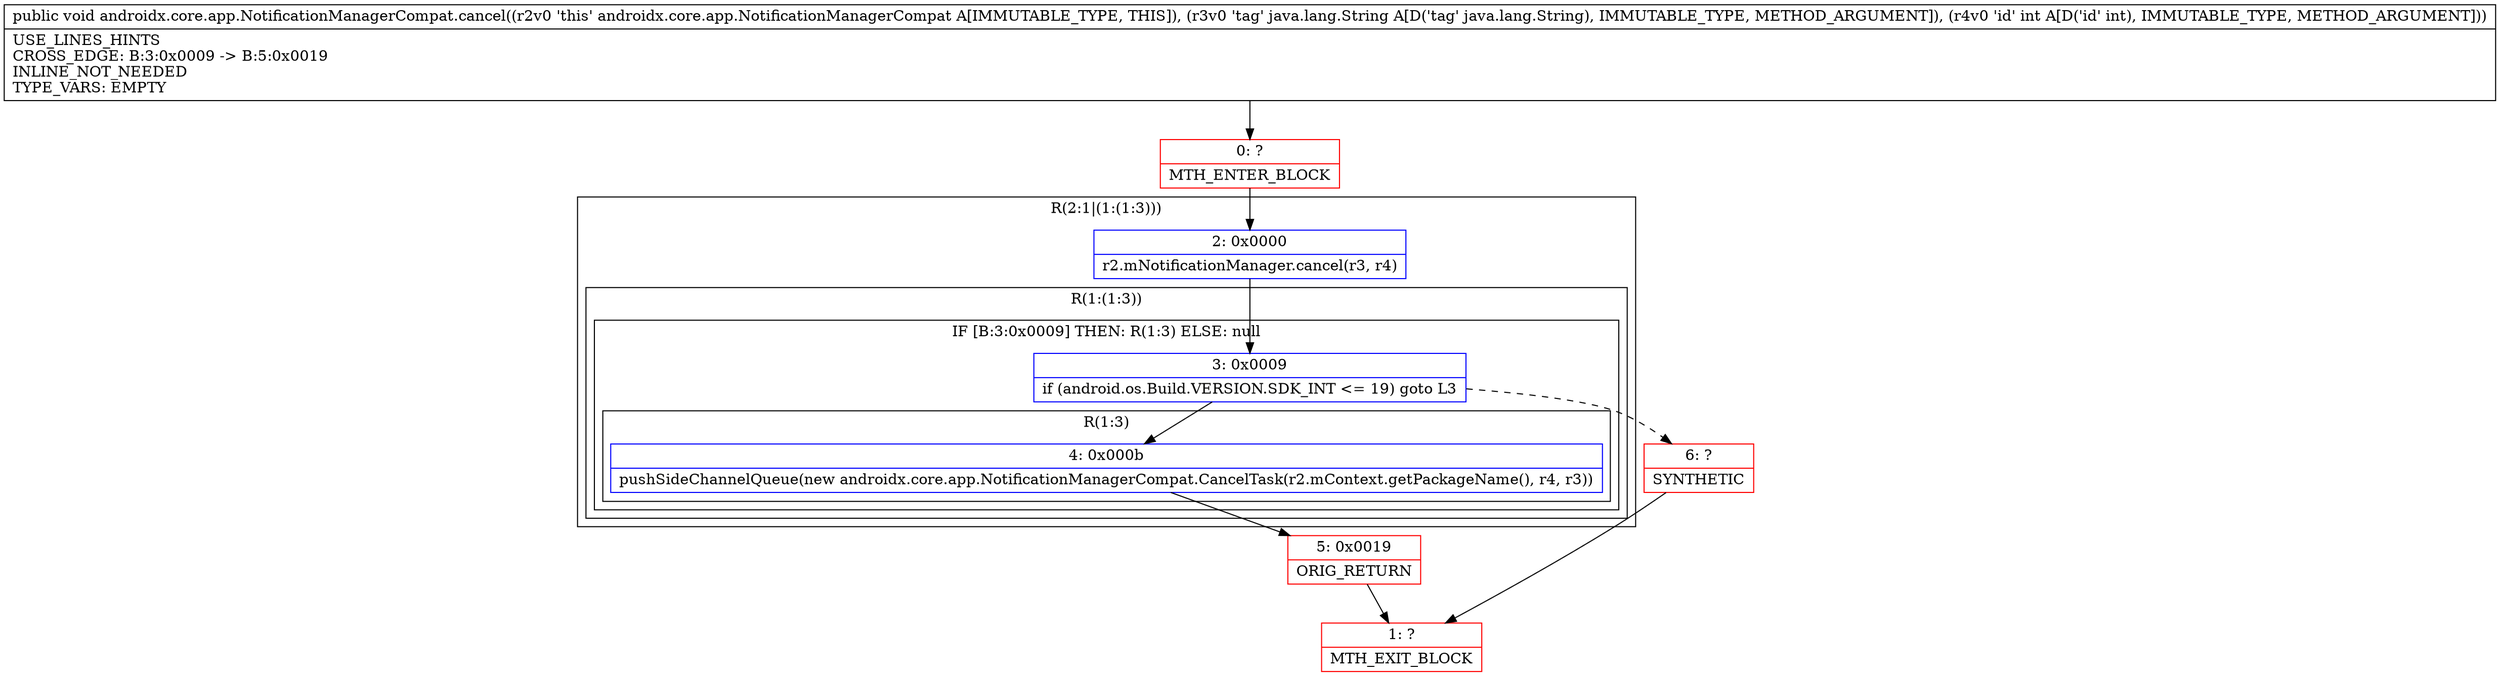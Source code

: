 digraph "CFG forandroidx.core.app.NotificationManagerCompat.cancel(Ljava\/lang\/String;I)V" {
subgraph cluster_Region_1348308200 {
label = "R(2:1|(1:(1:3)))";
node [shape=record,color=blue];
Node_2 [shape=record,label="{2\:\ 0x0000|r2.mNotificationManager.cancel(r3, r4)\l}"];
subgraph cluster_Region_206349723 {
label = "R(1:(1:3))";
node [shape=record,color=blue];
subgraph cluster_IfRegion_433785530 {
label = "IF [B:3:0x0009] THEN: R(1:3) ELSE: null";
node [shape=record,color=blue];
Node_3 [shape=record,label="{3\:\ 0x0009|if (android.os.Build.VERSION.SDK_INT \<= 19) goto L3\l}"];
subgraph cluster_Region_1421625540 {
label = "R(1:3)";
node [shape=record,color=blue];
Node_4 [shape=record,label="{4\:\ 0x000b|pushSideChannelQueue(new androidx.core.app.NotificationManagerCompat.CancelTask(r2.mContext.getPackageName(), r4, r3))\l}"];
}
}
}
}
Node_0 [shape=record,color=red,label="{0\:\ ?|MTH_ENTER_BLOCK\l}"];
Node_5 [shape=record,color=red,label="{5\:\ 0x0019|ORIG_RETURN\l}"];
Node_1 [shape=record,color=red,label="{1\:\ ?|MTH_EXIT_BLOCK\l}"];
Node_6 [shape=record,color=red,label="{6\:\ ?|SYNTHETIC\l}"];
MethodNode[shape=record,label="{public void androidx.core.app.NotificationManagerCompat.cancel((r2v0 'this' androidx.core.app.NotificationManagerCompat A[IMMUTABLE_TYPE, THIS]), (r3v0 'tag' java.lang.String A[D('tag' java.lang.String), IMMUTABLE_TYPE, METHOD_ARGUMENT]), (r4v0 'id' int A[D('id' int), IMMUTABLE_TYPE, METHOD_ARGUMENT]))  | USE_LINES_HINTS\lCROSS_EDGE: B:3:0x0009 \-\> B:5:0x0019\lINLINE_NOT_NEEDED\lTYPE_VARS: EMPTY\l}"];
MethodNode -> Node_0;Node_2 -> Node_3;
Node_3 -> Node_4;
Node_3 -> Node_6[style=dashed];
Node_4 -> Node_5;
Node_0 -> Node_2;
Node_5 -> Node_1;
Node_6 -> Node_1;
}

